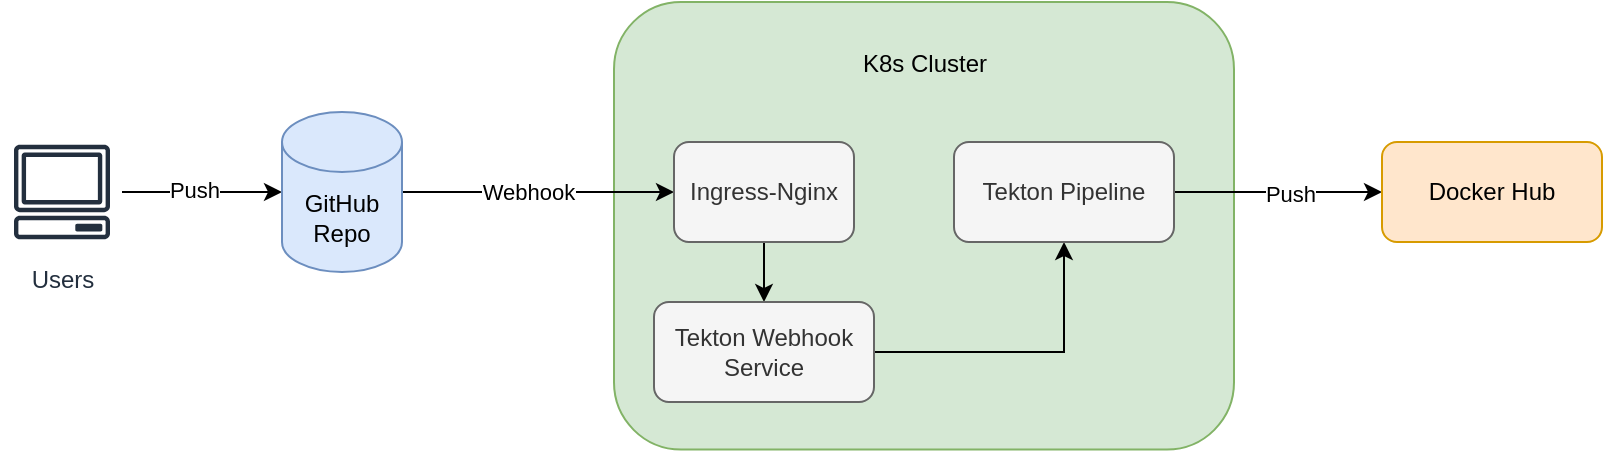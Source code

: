 <mxfile version="20.3.0" type="device"><diagram id="bgbX0VKCP08Kqy8DU4_I" name="第 1 页"><mxGraphModel dx="1106" dy="793" grid="1" gridSize="10" guides="1" tooltips="1" connect="1" arrows="1" fold="1" page="1" pageScale="1" pageWidth="827" pageHeight="1169" math="0" shadow="0"><root><mxCell id="0"/><mxCell id="1" parent="0"/><mxCell id="SrYeDWsGh4Wa4a7ajgn9-10" value="" style="rounded=1;whiteSpace=wrap;html=1;fillColor=#d5e8d4;strokeColor=#82b366;" vertex="1" parent="1"><mxGeometry x="416" y="300" width="310" height="223.75" as="geometry"/></mxCell><mxCell id="SrYeDWsGh4Wa4a7ajgn9-6" style="edgeStyle=orthogonalEdgeStyle;rounded=0;orthogonalLoop=1;jettySize=auto;html=1;exitX=1;exitY=0.5;exitDx=0;exitDy=0;entryX=0;entryY=0.5;entryDx=0;entryDy=0;exitPerimeter=0;" edge="1" parent="1" source="SrYeDWsGh4Wa4a7ajgn9-24" target="SrYeDWsGh4Wa4a7ajgn9-12"><mxGeometry relative="1" as="geometry"><mxPoint x="320" y="395" as="sourcePoint"/><mxPoint x="440" y="395" as="targetPoint"/></mxGeometry></mxCell><mxCell id="SrYeDWsGh4Wa4a7ajgn9-9" value="Webhook" style="edgeLabel;html=1;align=center;verticalAlign=middle;resizable=0;points=[];" vertex="1" connectable="0" parent="SrYeDWsGh4Wa4a7ajgn9-6"><mxGeometry x="-0.083" relative="1" as="geometry"><mxPoint as="offset"/></mxGeometry></mxCell><mxCell id="SrYeDWsGh4Wa4a7ajgn9-2" value="Users" style="sketch=0;outlineConnect=0;fontColor=#232F3E;gradientColor=none;strokeColor=#232F3E;fillColor=#ffffff;dashed=0;verticalLabelPosition=bottom;verticalAlign=top;align=center;html=1;fontSize=12;fontStyle=0;aspect=fixed;shape=mxgraph.aws4.resourceIcon;resIcon=mxgraph.aws4.client;" vertex="1" parent="1"><mxGeometry x="110" y="365" width="60" height="60" as="geometry"/></mxCell><mxCell id="SrYeDWsGh4Wa4a7ajgn9-3" value="" style="endArrow=classic;html=1;rounded=0;" edge="1" parent="1" source="SrYeDWsGh4Wa4a7ajgn9-2" target="SrYeDWsGh4Wa4a7ajgn9-24"><mxGeometry width="50" height="50" relative="1" as="geometry"><mxPoint x="100" y="420" as="sourcePoint"/><mxPoint x="180" y="395" as="targetPoint"/></mxGeometry></mxCell><mxCell id="SrYeDWsGh4Wa4a7ajgn9-4" value="Push" style="edgeLabel;html=1;align=center;verticalAlign=middle;resizable=0;points=[];" vertex="1" connectable="0" parent="SrYeDWsGh4Wa4a7ajgn9-3"><mxGeometry x="-0.1" y="1" relative="1" as="geometry"><mxPoint as="offset"/></mxGeometry></mxCell><mxCell id="SrYeDWsGh4Wa4a7ajgn9-11" value="K8s Cluster" style="text;html=1;strokeColor=none;fillColor=none;align=center;verticalAlign=middle;whiteSpace=wrap;rounded=0;" vertex="1" parent="1"><mxGeometry x="533.5" y="316" width="75" height="30" as="geometry"/></mxCell><mxCell id="SrYeDWsGh4Wa4a7ajgn9-19" style="edgeStyle=orthogonalEdgeStyle;rounded=0;orthogonalLoop=1;jettySize=auto;html=1;exitX=0.5;exitY=1;exitDx=0;exitDy=0;entryX=0.5;entryY=0;entryDx=0;entryDy=0;" edge="1" parent="1" source="SrYeDWsGh4Wa4a7ajgn9-12" target="SrYeDWsGh4Wa4a7ajgn9-13"><mxGeometry relative="1" as="geometry"/></mxCell><mxCell id="SrYeDWsGh4Wa4a7ajgn9-12" value="Ingress-Nginx" style="rounded=1;whiteSpace=wrap;html=1;fillColor=#f5f5f5;fontColor=#333333;strokeColor=#666666;" vertex="1" parent="1"><mxGeometry x="446" y="370" width="90" height="50" as="geometry"/></mxCell><mxCell id="SrYeDWsGh4Wa4a7ajgn9-21" style="edgeStyle=orthogonalEdgeStyle;rounded=0;orthogonalLoop=1;jettySize=auto;html=1;exitX=1;exitY=0.5;exitDx=0;exitDy=0;entryX=0.5;entryY=1;entryDx=0;entryDy=0;" edge="1" parent="1" source="SrYeDWsGh4Wa4a7ajgn9-13" target="SrYeDWsGh4Wa4a7ajgn9-16"><mxGeometry relative="1" as="geometry"/></mxCell><mxCell id="SrYeDWsGh4Wa4a7ajgn9-13" value="Tekton Webhook&lt;br&gt;Service" style="rounded=1;whiteSpace=wrap;html=1;fillColor=#f5f5f5;fontColor=#333333;strokeColor=#666666;" vertex="1" parent="1"><mxGeometry x="436" y="450" width="110" height="50" as="geometry"/></mxCell><mxCell id="SrYeDWsGh4Wa4a7ajgn9-22" style="edgeStyle=orthogonalEdgeStyle;rounded=0;orthogonalLoop=1;jettySize=auto;html=1;exitX=1;exitY=0.5;exitDx=0;exitDy=0;entryX=0;entryY=0.5;entryDx=0;entryDy=0;" edge="1" parent="1" source="SrYeDWsGh4Wa4a7ajgn9-16" target="SrYeDWsGh4Wa4a7ajgn9-18"><mxGeometry relative="1" as="geometry"/></mxCell><mxCell id="SrYeDWsGh4Wa4a7ajgn9-23" value="Push" style="edgeLabel;html=1;align=center;verticalAlign=middle;resizable=0;points=[];" vertex="1" connectable="0" parent="SrYeDWsGh4Wa4a7ajgn9-22"><mxGeometry x="0.106" relative="1" as="geometry"><mxPoint y="1" as="offset"/></mxGeometry></mxCell><mxCell id="SrYeDWsGh4Wa4a7ajgn9-16" value="Tekton Pipeline" style="rounded=1;whiteSpace=wrap;html=1;fillColor=#f5f5f5;fontColor=#333333;strokeColor=#666666;" vertex="1" parent="1"><mxGeometry x="586" y="370" width="110" height="50" as="geometry"/></mxCell><mxCell id="SrYeDWsGh4Wa4a7ajgn9-18" value="Docker Hub" style="rounded=1;whiteSpace=wrap;html=1;fillColor=#ffe6cc;strokeColor=#d79b00;" vertex="1" parent="1"><mxGeometry x="800" y="370" width="110" height="50" as="geometry"/></mxCell><mxCell id="SrYeDWsGh4Wa4a7ajgn9-24" value="GitHub&lt;br&gt;Repo" style="shape=cylinder3;whiteSpace=wrap;html=1;boundedLbl=1;backgroundOutline=1;size=15;fillColor=#dae8fc;strokeColor=#6c8ebf;" vertex="1" parent="1"><mxGeometry x="250" y="355" width="60" height="80" as="geometry"/></mxCell></root></mxGraphModel></diagram></mxfile>